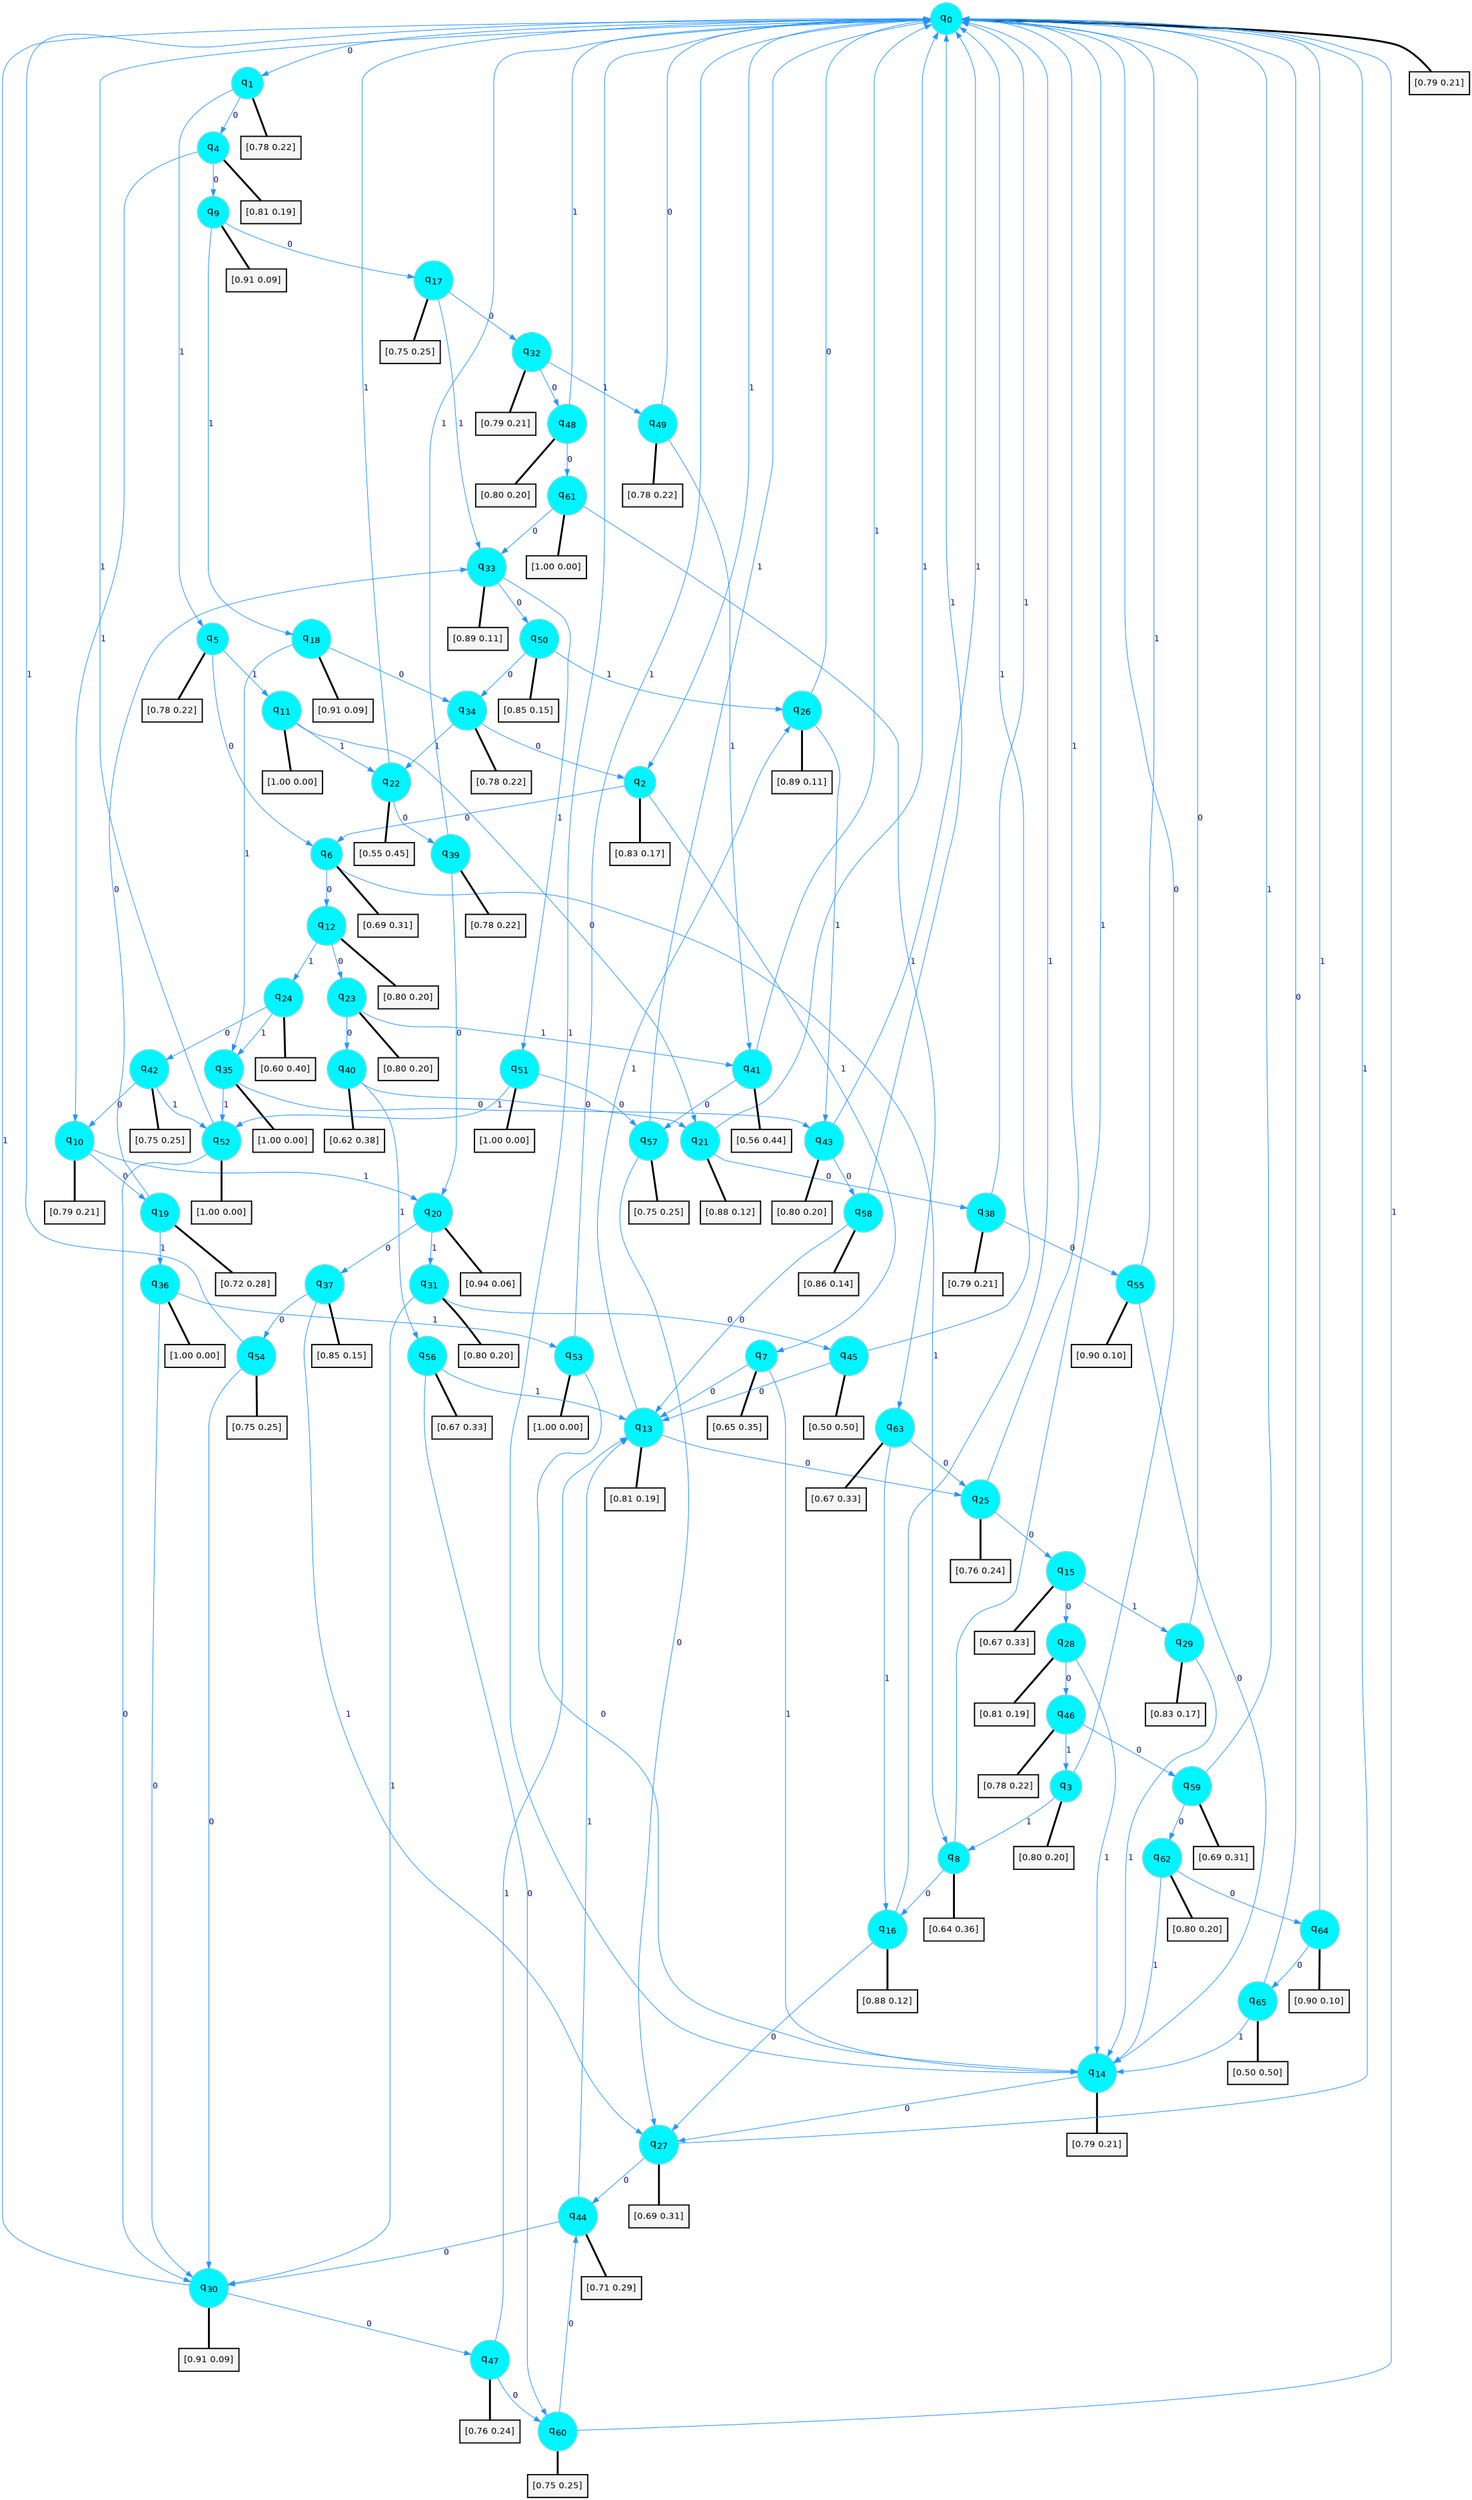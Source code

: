 digraph G {
graph [
bgcolor=transparent, dpi=300, rankdir=TD, size="40,25"];
node [
color=gray, fillcolor=turquoise1, fontcolor=black, fontname=Helvetica, fontsize=16, fontweight=bold, shape=circle, style=filled];
edge [
arrowsize=1, color=dodgerblue1, fontcolor=midnightblue, fontname=courier, fontweight=bold, penwidth=1, style=solid, weight=20];
0[label=<q<SUB>0</SUB>>];
1[label=<q<SUB>1</SUB>>];
2[label=<q<SUB>2</SUB>>];
3[label=<q<SUB>3</SUB>>];
4[label=<q<SUB>4</SUB>>];
5[label=<q<SUB>5</SUB>>];
6[label=<q<SUB>6</SUB>>];
7[label=<q<SUB>7</SUB>>];
8[label=<q<SUB>8</SUB>>];
9[label=<q<SUB>9</SUB>>];
10[label=<q<SUB>10</SUB>>];
11[label=<q<SUB>11</SUB>>];
12[label=<q<SUB>12</SUB>>];
13[label=<q<SUB>13</SUB>>];
14[label=<q<SUB>14</SUB>>];
15[label=<q<SUB>15</SUB>>];
16[label=<q<SUB>16</SUB>>];
17[label=<q<SUB>17</SUB>>];
18[label=<q<SUB>18</SUB>>];
19[label=<q<SUB>19</SUB>>];
20[label=<q<SUB>20</SUB>>];
21[label=<q<SUB>21</SUB>>];
22[label=<q<SUB>22</SUB>>];
23[label=<q<SUB>23</SUB>>];
24[label=<q<SUB>24</SUB>>];
25[label=<q<SUB>25</SUB>>];
26[label=<q<SUB>26</SUB>>];
27[label=<q<SUB>27</SUB>>];
28[label=<q<SUB>28</SUB>>];
29[label=<q<SUB>29</SUB>>];
30[label=<q<SUB>30</SUB>>];
31[label=<q<SUB>31</SUB>>];
32[label=<q<SUB>32</SUB>>];
33[label=<q<SUB>33</SUB>>];
34[label=<q<SUB>34</SUB>>];
35[label=<q<SUB>35</SUB>>];
36[label=<q<SUB>36</SUB>>];
37[label=<q<SUB>37</SUB>>];
38[label=<q<SUB>38</SUB>>];
39[label=<q<SUB>39</SUB>>];
40[label=<q<SUB>40</SUB>>];
41[label=<q<SUB>41</SUB>>];
42[label=<q<SUB>42</SUB>>];
43[label=<q<SUB>43</SUB>>];
44[label=<q<SUB>44</SUB>>];
45[label=<q<SUB>45</SUB>>];
46[label=<q<SUB>46</SUB>>];
47[label=<q<SUB>47</SUB>>];
48[label=<q<SUB>48</SUB>>];
49[label=<q<SUB>49</SUB>>];
50[label=<q<SUB>50</SUB>>];
51[label=<q<SUB>51</SUB>>];
52[label=<q<SUB>52</SUB>>];
53[label=<q<SUB>53</SUB>>];
54[label=<q<SUB>54</SUB>>];
55[label=<q<SUB>55</SUB>>];
56[label=<q<SUB>56</SUB>>];
57[label=<q<SUB>57</SUB>>];
58[label=<q<SUB>58</SUB>>];
59[label=<q<SUB>59</SUB>>];
60[label=<q<SUB>60</SUB>>];
61[label=<q<SUB>61</SUB>>];
62[label=<q<SUB>62</SUB>>];
63[label=<q<SUB>63</SUB>>];
64[label=<q<SUB>64</SUB>>];
65[label=<q<SUB>65</SUB>>];
66[label="[0.79 0.21]", shape=box,fontcolor=black, fontname=Helvetica, fontsize=14, penwidth=2, fillcolor=whitesmoke,color=black];
67[label="[0.78 0.22]", shape=box,fontcolor=black, fontname=Helvetica, fontsize=14, penwidth=2, fillcolor=whitesmoke,color=black];
68[label="[0.83 0.17]", shape=box,fontcolor=black, fontname=Helvetica, fontsize=14, penwidth=2, fillcolor=whitesmoke,color=black];
69[label="[0.80 0.20]", shape=box,fontcolor=black, fontname=Helvetica, fontsize=14, penwidth=2, fillcolor=whitesmoke,color=black];
70[label="[0.81 0.19]", shape=box,fontcolor=black, fontname=Helvetica, fontsize=14, penwidth=2, fillcolor=whitesmoke,color=black];
71[label="[0.78 0.22]", shape=box,fontcolor=black, fontname=Helvetica, fontsize=14, penwidth=2, fillcolor=whitesmoke,color=black];
72[label="[0.69 0.31]", shape=box,fontcolor=black, fontname=Helvetica, fontsize=14, penwidth=2, fillcolor=whitesmoke,color=black];
73[label="[0.65 0.35]", shape=box,fontcolor=black, fontname=Helvetica, fontsize=14, penwidth=2, fillcolor=whitesmoke,color=black];
74[label="[0.64 0.36]", shape=box,fontcolor=black, fontname=Helvetica, fontsize=14, penwidth=2, fillcolor=whitesmoke,color=black];
75[label="[0.91 0.09]", shape=box,fontcolor=black, fontname=Helvetica, fontsize=14, penwidth=2, fillcolor=whitesmoke,color=black];
76[label="[0.79 0.21]", shape=box,fontcolor=black, fontname=Helvetica, fontsize=14, penwidth=2, fillcolor=whitesmoke,color=black];
77[label="[1.00 0.00]", shape=box,fontcolor=black, fontname=Helvetica, fontsize=14, penwidth=2, fillcolor=whitesmoke,color=black];
78[label="[0.80 0.20]", shape=box,fontcolor=black, fontname=Helvetica, fontsize=14, penwidth=2, fillcolor=whitesmoke,color=black];
79[label="[0.81 0.19]", shape=box,fontcolor=black, fontname=Helvetica, fontsize=14, penwidth=2, fillcolor=whitesmoke,color=black];
80[label="[0.79 0.21]", shape=box,fontcolor=black, fontname=Helvetica, fontsize=14, penwidth=2, fillcolor=whitesmoke,color=black];
81[label="[0.67 0.33]", shape=box,fontcolor=black, fontname=Helvetica, fontsize=14, penwidth=2, fillcolor=whitesmoke,color=black];
82[label="[0.88 0.12]", shape=box,fontcolor=black, fontname=Helvetica, fontsize=14, penwidth=2, fillcolor=whitesmoke,color=black];
83[label="[0.75 0.25]", shape=box,fontcolor=black, fontname=Helvetica, fontsize=14, penwidth=2, fillcolor=whitesmoke,color=black];
84[label="[0.91 0.09]", shape=box,fontcolor=black, fontname=Helvetica, fontsize=14, penwidth=2, fillcolor=whitesmoke,color=black];
85[label="[0.72 0.28]", shape=box,fontcolor=black, fontname=Helvetica, fontsize=14, penwidth=2, fillcolor=whitesmoke,color=black];
86[label="[0.94 0.06]", shape=box,fontcolor=black, fontname=Helvetica, fontsize=14, penwidth=2, fillcolor=whitesmoke,color=black];
87[label="[0.88 0.12]", shape=box,fontcolor=black, fontname=Helvetica, fontsize=14, penwidth=2, fillcolor=whitesmoke,color=black];
88[label="[0.55 0.45]", shape=box,fontcolor=black, fontname=Helvetica, fontsize=14, penwidth=2, fillcolor=whitesmoke,color=black];
89[label="[0.80 0.20]", shape=box,fontcolor=black, fontname=Helvetica, fontsize=14, penwidth=2, fillcolor=whitesmoke,color=black];
90[label="[0.60 0.40]", shape=box,fontcolor=black, fontname=Helvetica, fontsize=14, penwidth=2, fillcolor=whitesmoke,color=black];
91[label="[0.76 0.24]", shape=box,fontcolor=black, fontname=Helvetica, fontsize=14, penwidth=2, fillcolor=whitesmoke,color=black];
92[label="[0.89 0.11]", shape=box,fontcolor=black, fontname=Helvetica, fontsize=14, penwidth=2, fillcolor=whitesmoke,color=black];
93[label="[0.69 0.31]", shape=box,fontcolor=black, fontname=Helvetica, fontsize=14, penwidth=2, fillcolor=whitesmoke,color=black];
94[label="[0.81 0.19]", shape=box,fontcolor=black, fontname=Helvetica, fontsize=14, penwidth=2, fillcolor=whitesmoke,color=black];
95[label="[0.83 0.17]", shape=box,fontcolor=black, fontname=Helvetica, fontsize=14, penwidth=2, fillcolor=whitesmoke,color=black];
96[label="[0.91 0.09]", shape=box,fontcolor=black, fontname=Helvetica, fontsize=14, penwidth=2, fillcolor=whitesmoke,color=black];
97[label="[0.80 0.20]", shape=box,fontcolor=black, fontname=Helvetica, fontsize=14, penwidth=2, fillcolor=whitesmoke,color=black];
98[label="[0.79 0.21]", shape=box,fontcolor=black, fontname=Helvetica, fontsize=14, penwidth=2, fillcolor=whitesmoke,color=black];
99[label="[0.89 0.11]", shape=box,fontcolor=black, fontname=Helvetica, fontsize=14, penwidth=2, fillcolor=whitesmoke,color=black];
100[label="[0.78 0.22]", shape=box,fontcolor=black, fontname=Helvetica, fontsize=14, penwidth=2, fillcolor=whitesmoke,color=black];
101[label="[1.00 0.00]", shape=box,fontcolor=black, fontname=Helvetica, fontsize=14, penwidth=2, fillcolor=whitesmoke,color=black];
102[label="[1.00 0.00]", shape=box,fontcolor=black, fontname=Helvetica, fontsize=14, penwidth=2, fillcolor=whitesmoke,color=black];
103[label="[0.85 0.15]", shape=box,fontcolor=black, fontname=Helvetica, fontsize=14, penwidth=2, fillcolor=whitesmoke,color=black];
104[label="[0.79 0.21]", shape=box,fontcolor=black, fontname=Helvetica, fontsize=14, penwidth=2, fillcolor=whitesmoke,color=black];
105[label="[0.78 0.22]", shape=box,fontcolor=black, fontname=Helvetica, fontsize=14, penwidth=2, fillcolor=whitesmoke,color=black];
106[label="[0.62 0.38]", shape=box,fontcolor=black, fontname=Helvetica, fontsize=14, penwidth=2, fillcolor=whitesmoke,color=black];
107[label="[0.56 0.44]", shape=box,fontcolor=black, fontname=Helvetica, fontsize=14, penwidth=2, fillcolor=whitesmoke,color=black];
108[label="[0.75 0.25]", shape=box,fontcolor=black, fontname=Helvetica, fontsize=14, penwidth=2, fillcolor=whitesmoke,color=black];
109[label="[0.80 0.20]", shape=box,fontcolor=black, fontname=Helvetica, fontsize=14, penwidth=2, fillcolor=whitesmoke,color=black];
110[label="[0.71 0.29]", shape=box,fontcolor=black, fontname=Helvetica, fontsize=14, penwidth=2, fillcolor=whitesmoke,color=black];
111[label="[0.50 0.50]", shape=box,fontcolor=black, fontname=Helvetica, fontsize=14, penwidth=2, fillcolor=whitesmoke,color=black];
112[label="[0.78 0.22]", shape=box,fontcolor=black, fontname=Helvetica, fontsize=14, penwidth=2, fillcolor=whitesmoke,color=black];
113[label="[0.76 0.24]", shape=box,fontcolor=black, fontname=Helvetica, fontsize=14, penwidth=2, fillcolor=whitesmoke,color=black];
114[label="[0.80 0.20]", shape=box,fontcolor=black, fontname=Helvetica, fontsize=14, penwidth=2, fillcolor=whitesmoke,color=black];
115[label="[0.78 0.22]", shape=box,fontcolor=black, fontname=Helvetica, fontsize=14, penwidth=2, fillcolor=whitesmoke,color=black];
116[label="[0.85 0.15]", shape=box,fontcolor=black, fontname=Helvetica, fontsize=14, penwidth=2, fillcolor=whitesmoke,color=black];
117[label="[1.00 0.00]", shape=box,fontcolor=black, fontname=Helvetica, fontsize=14, penwidth=2, fillcolor=whitesmoke,color=black];
118[label="[1.00 0.00]", shape=box,fontcolor=black, fontname=Helvetica, fontsize=14, penwidth=2, fillcolor=whitesmoke,color=black];
119[label="[1.00 0.00]", shape=box,fontcolor=black, fontname=Helvetica, fontsize=14, penwidth=2, fillcolor=whitesmoke,color=black];
120[label="[0.75 0.25]", shape=box,fontcolor=black, fontname=Helvetica, fontsize=14, penwidth=2, fillcolor=whitesmoke,color=black];
121[label="[0.90 0.10]", shape=box,fontcolor=black, fontname=Helvetica, fontsize=14, penwidth=2, fillcolor=whitesmoke,color=black];
122[label="[0.67 0.33]", shape=box,fontcolor=black, fontname=Helvetica, fontsize=14, penwidth=2, fillcolor=whitesmoke,color=black];
123[label="[0.75 0.25]", shape=box,fontcolor=black, fontname=Helvetica, fontsize=14, penwidth=2, fillcolor=whitesmoke,color=black];
124[label="[0.86 0.14]", shape=box,fontcolor=black, fontname=Helvetica, fontsize=14, penwidth=2, fillcolor=whitesmoke,color=black];
125[label="[0.69 0.31]", shape=box,fontcolor=black, fontname=Helvetica, fontsize=14, penwidth=2, fillcolor=whitesmoke,color=black];
126[label="[0.75 0.25]", shape=box,fontcolor=black, fontname=Helvetica, fontsize=14, penwidth=2, fillcolor=whitesmoke,color=black];
127[label="[1.00 0.00]", shape=box,fontcolor=black, fontname=Helvetica, fontsize=14, penwidth=2, fillcolor=whitesmoke,color=black];
128[label="[0.80 0.20]", shape=box,fontcolor=black, fontname=Helvetica, fontsize=14, penwidth=2, fillcolor=whitesmoke,color=black];
129[label="[0.67 0.33]", shape=box,fontcolor=black, fontname=Helvetica, fontsize=14, penwidth=2, fillcolor=whitesmoke,color=black];
130[label="[0.90 0.10]", shape=box,fontcolor=black, fontname=Helvetica, fontsize=14, penwidth=2, fillcolor=whitesmoke,color=black];
131[label="[0.50 0.50]", shape=box,fontcolor=black, fontname=Helvetica, fontsize=14, penwidth=2, fillcolor=whitesmoke,color=black];
0->1 [label=0];
0->2 [label=1];
0->66 [arrowhead=none, penwidth=3,color=black];
1->4 [label=0];
1->5 [label=1];
1->67 [arrowhead=none, penwidth=3,color=black];
2->6 [label=0];
2->7 [label=1];
2->68 [arrowhead=none, penwidth=3,color=black];
3->0 [label=0];
3->8 [label=1];
3->69 [arrowhead=none, penwidth=3,color=black];
4->9 [label=0];
4->10 [label=1];
4->70 [arrowhead=none, penwidth=3,color=black];
5->6 [label=0];
5->11 [label=1];
5->71 [arrowhead=none, penwidth=3,color=black];
6->12 [label=0];
6->8 [label=1];
6->72 [arrowhead=none, penwidth=3,color=black];
7->13 [label=0];
7->14 [label=1];
7->73 [arrowhead=none, penwidth=3,color=black];
8->16 [label=0];
8->0 [label=1];
8->74 [arrowhead=none, penwidth=3,color=black];
9->17 [label=0];
9->18 [label=1];
9->75 [arrowhead=none, penwidth=3,color=black];
10->19 [label=0];
10->20 [label=1];
10->76 [arrowhead=none, penwidth=3,color=black];
11->21 [label=0];
11->22 [label=1];
11->77 [arrowhead=none, penwidth=3,color=black];
12->23 [label=0];
12->24 [label=1];
12->78 [arrowhead=none, penwidth=3,color=black];
13->25 [label=0];
13->26 [label=1];
13->79 [arrowhead=none, penwidth=3,color=black];
14->27 [label=0];
14->0 [label=1];
14->80 [arrowhead=none, penwidth=3,color=black];
15->28 [label=0];
15->29 [label=1];
15->81 [arrowhead=none, penwidth=3,color=black];
16->27 [label=0];
16->0 [label=1];
16->82 [arrowhead=none, penwidth=3,color=black];
17->32 [label=0];
17->33 [label=1];
17->83 [arrowhead=none, penwidth=3,color=black];
18->34 [label=0];
18->35 [label=1];
18->84 [arrowhead=none, penwidth=3,color=black];
19->33 [label=0];
19->36 [label=1];
19->85 [arrowhead=none, penwidth=3,color=black];
20->37 [label=0];
20->31 [label=1];
20->86 [arrowhead=none, penwidth=3,color=black];
21->38 [label=0];
21->0 [label=1];
21->87 [arrowhead=none, penwidth=3,color=black];
22->39 [label=0];
22->0 [label=1];
22->88 [arrowhead=none, penwidth=3,color=black];
23->40 [label=0];
23->41 [label=1];
23->89 [arrowhead=none, penwidth=3,color=black];
24->42 [label=0];
24->35 [label=1];
24->90 [arrowhead=none, penwidth=3,color=black];
25->15 [label=0];
25->0 [label=1];
25->91 [arrowhead=none, penwidth=3,color=black];
26->0 [label=0];
26->43 [label=1];
26->92 [arrowhead=none, penwidth=3,color=black];
27->44 [label=0];
27->0 [label=1];
27->93 [arrowhead=none, penwidth=3,color=black];
28->46 [label=0];
28->14 [label=1];
28->94 [arrowhead=none, penwidth=3,color=black];
29->0 [label=0];
29->14 [label=1];
29->95 [arrowhead=none, penwidth=3,color=black];
30->47 [label=0];
30->0 [label=1];
30->96 [arrowhead=none, penwidth=3,color=black];
31->45 [label=0];
31->30 [label=1];
31->97 [arrowhead=none, penwidth=3,color=black];
32->48 [label=0];
32->49 [label=1];
32->98 [arrowhead=none, penwidth=3,color=black];
33->50 [label=0];
33->51 [label=1];
33->99 [arrowhead=none, penwidth=3,color=black];
34->2 [label=0];
34->22 [label=1];
34->100 [arrowhead=none, penwidth=3,color=black];
35->43 [label=0];
35->52 [label=1];
35->101 [arrowhead=none, penwidth=3,color=black];
36->30 [label=0];
36->53 [label=1];
36->102 [arrowhead=none, penwidth=3,color=black];
37->54 [label=0];
37->27 [label=1];
37->103 [arrowhead=none, penwidth=3,color=black];
38->55 [label=0];
38->0 [label=1];
38->104 [arrowhead=none, penwidth=3,color=black];
39->20 [label=0];
39->0 [label=1];
39->105 [arrowhead=none, penwidth=3,color=black];
40->21 [label=0];
40->56 [label=1];
40->106 [arrowhead=none, penwidth=3,color=black];
41->57 [label=0];
41->0 [label=1];
41->107 [arrowhead=none, penwidth=3,color=black];
42->10 [label=0];
42->52 [label=1];
42->108 [arrowhead=none, penwidth=3,color=black];
43->58 [label=0];
43->0 [label=1];
43->109 [arrowhead=none, penwidth=3,color=black];
44->30 [label=0];
44->13 [label=1];
44->110 [arrowhead=none, penwidth=3,color=black];
45->13 [label=0];
45->0 [label=1];
45->111 [arrowhead=none, penwidth=3,color=black];
46->59 [label=0];
46->3 [label=1];
46->112 [arrowhead=none, penwidth=3,color=black];
47->60 [label=0];
47->13 [label=1];
47->113 [arrowhead=none, penwidth=3,color=black];
48->61 [label=0];
48->0 [label=1];
48->114 [arrowhead=none, penwidth=3,color=black];
49->0 [label=0];
49->41 [label=1];
49->115 [arrowhead=none, penwidth=3,color=black];
50->34 [label=0];
50->26 [label=1];
50->116 [arrowhead=none, penwidth=3,color=black];
51->57 [label=0];
51->52 [label=1];
51->117 [arrowhead=none, penwidth=3,color=black];
52->30 [label=0];
52->0 [label=1];
52->118 [arrowhead=none, penwidth=3,color=black];
53->14 [label=0];
53->0 [label=1];
53->119 [arrowhead=none, penwidth=3,color=black];
54->30 [label=0];
54->0 [label=1];
54->120 [arrowhead=none, penwidth=3,color=black];
55->14 [label=0];
55->0 [label=1];
55->121 [arrowhead=none, penwidth=3,color=black];
56->60 [label=0];
56->13 [label=1];
56->122 [arrowhead=none, penwidth=3,color=black];
57->27 [label=0];
57->0 [label=1];
57->123 [arrowhead=none, penwidth=3,color=black];
58->13 [label=0];
58->0 [label=1];
58->124 [arrowhead=none, penwidth=3,color=black];
59->62 [label=0];
59->0 [label=1];
59->125 [arrowhead=none, penwidth=3,color=black];
60->44 [label=0];
60->0 [label=1];
60->126 [arrowhead=none, penwidth=3,color=black];
61->33 [label=0];
61->63 [label=1];
61->127 [arrowhead=none, penwidth=3,color=black];
62->64 [label=0];
62->14 [label=1];
62->128 [arrowhead=none, penwidth=3,color=black];
63->25 [label=0];
63->16 [label=1];
63->129 [arrowhead=none, penwidth=3,color=black];
64->65 [label=0];
64->0 [label=1];
64->130 [arrowhead=none, penwidth=3,color=black];
65->0 [label=0];
65->14 [label=1];
65->131 [arrowhead=none, penwidth=3,color=black];
}
